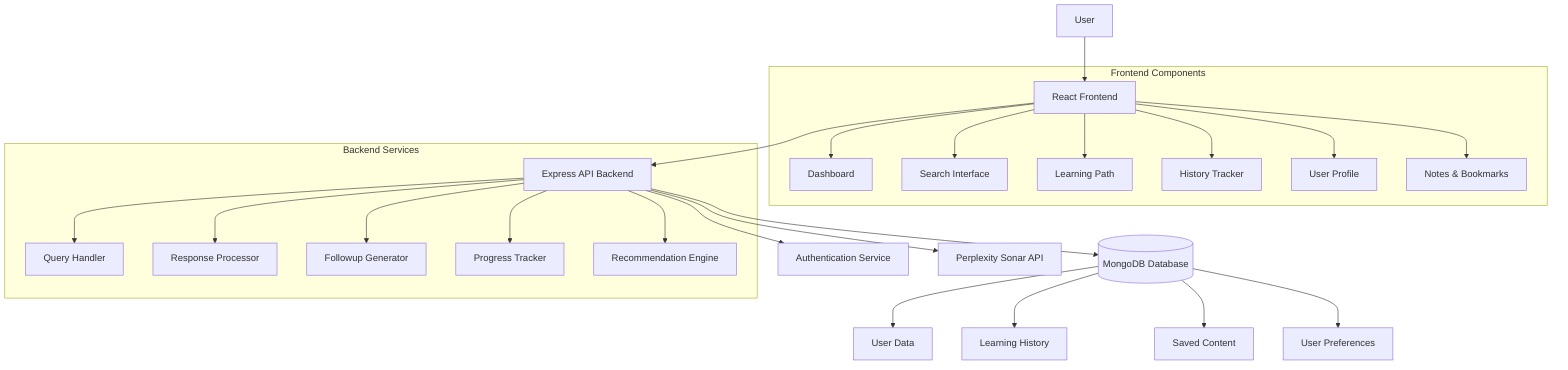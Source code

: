 graph TD
    User[User] --> Frontend[React Frontend]
    Frontend --> API[Express API Backend]
    API --> Auth[Authentication Service]
    API --> SonarAPI[Perplexity Sonar API]
    API --> Database[(MongoDB Database)]
    
    subgraph "Frontend Components"
        Frontend --> Dashboard[Dashboard]
        Frontend --> Search[Search Interface]
        Frontend --> LearningPath[Learning Path]
        Frontend --> History[History Tracker]
        Frontend --> UserProfile[User Profile]
        Frontend --> Notes[Notes & Bookmarks]
    end
    
    subgraph "Backend Services"
        API --> QueryHandler[Query Handler]
        API --> ResponseProcessor[Response Processor]
        API --> FollowupGenerator[Followup Generator]
        API --> ProgressTracker[Progress Tracker]
        API --> RecommendationEngine[Recommendation Engine]
    end
    
    Database --> UserData[User Data]
    Database --> LearningHistory[Learning History]
    Database --> SavedContent[Saved Content]
    Database --> Preferences[User Preferences]